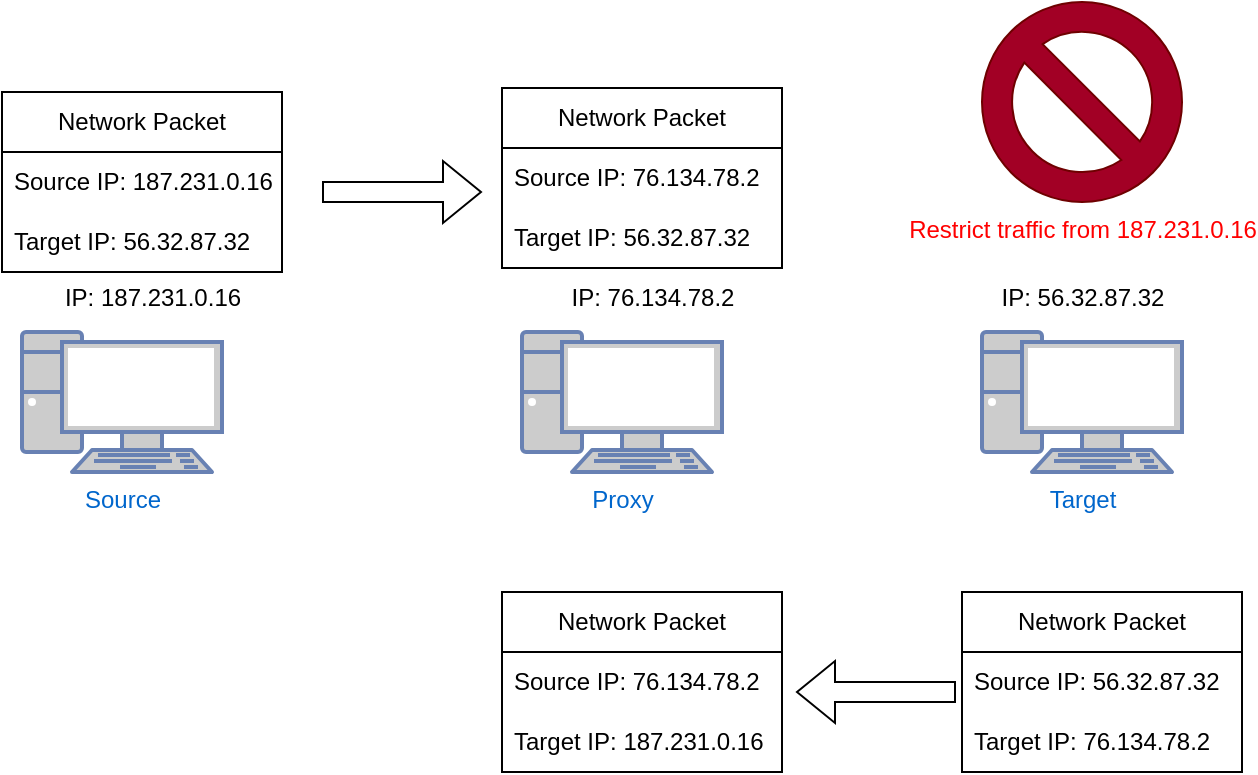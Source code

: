 <mxfile version="21.3.8" type="github">
  <diagram name="Page-1" id="xNQrs4AN0A6pdfSjdqxx">
    <mxGraphModel dx="954" dy="647" grid="1" gridSize="10" guides="1" tooltips="1" connect="1" arrows="1" fold="1" page="1" pageScale="1" pageWidth="827" pageHeight="1169" math="0" shadow="0">
      <root>
        <mxCell id="0" />
        <mxCell id="1" parent="0" />
        <mxCell id="vSCK53LNAAO1AoW5bPbM-1" value="Source" style="fontColor=#0066CC;verticalAlign=top;verticalLabelPosition=bottom;labelPosition=center;align=center;html=1;outlineConnect=0;fillColor=#CCCCCC;strokeColor=#6881B3;gradientColor=none;gradientDirection=north;strokeWidth=2;shape=mxgraph.networks.pc;" vertex="1" parent="1">
          <mxGeometry x="80" y="650" width="100" height="70" as="geometry" />
        </mxCell>
        <mxCell id="vSCK53LNAAO1AoW5bPbM-2" value="Proxy" style="fontColor=#0066CC;verticalAlign=top;verticalLabelPosition=bottom;labelPosition=center;align=center;html=1;outlineConnect=0;fillColor=#CCCCCC;strokeColor=#6881B3;gradientColor=none;gradientDirection=north;strokeWidth=2;shape=mxgraph.networks.pc;" vertex="1" parent="1">
          <mxGeometry x="330" y="650" width="100" height="70" as="geometry" />
        </mxCell>
        <mxCell id="vSCK53LNAAO1AoW5bPbM-3" value="Target" style="fontColor=#0066CC;verticalAlign=top;verticalLabelPosition=bottom;labelPosition=center;align=center;html=1;outlineConnect=0;fillColor=#CCCCCC;strokeColor=#6881B3;gradientColor=none;gradientDirection=north;strokeWidth=2;shape=mxgraph.networks.pc;" vertex="1" parent="1">
          <mxGeometry x="560" y="650" width="100" height="70" as="geometry" />
        </mxCell>
        <mxCell id="vSCK53LNAAO1AoW5bPbM-6" value="IP: 187.231.0.16" style="text;html=1;align=center;verticalAlign=middle;resizable=0;points=[];autosize=1;strokeColor=none;fillColor=none;" vertex="1" parent="1">
          <mxGeometry x="90" y="618" width="110" height="30" as="geometry" />
        </mxCell>
        <mxCell id="vSCK53LNAAO1AoW5bPbM-7" value="IP: 76.134.78.2" style="text;html=1;align=center;verticalAlign=middle;resizable=0;points=[];autosize=1;strokeColor=none;fillColor=none;" vertex="1" parent="1">
          <mxGeometry x="345" y="618" width="100" height="30" as="geometry" />
        </mxCell>
        <mxCell id="vSCK53LNAAO1AoW5bPbM-8" value="IP: 56.32.87.32" style="text;html=1;align=center;verticalAlign=middle;resizable=0;points=[];autosize=1;strokeColor=none;fillColor=none;" vertex="1" parent="1">
          <mxGeometry x="560" y="618" width="100" height="30" as="geometry" />
        </mxCell>
        <mxCell id="vSCK53LNAAO1AoW5bPbM-9" value="Network Packet" style="swimlane;fontStyle=0;childLayout=stackLayout;horizontal=1;startSize=30;horizontalStack=0;resizeParent=1;resizeParentMax=0;resizeLast=0;collapsible=1;marginBottom=0;whiteSpace=wrap;html=1;" vertex="1" parent="1">
          <mxGeometry x="70" y="530" width="140" height="90" as="geometry" />
        </mxCell>
        <mxCell id="vSCK53LNAAO1AoW5bPbM-10" value="Source IP: 187.231.0.16" style="text;strokeColor=none;fillColor=none;align=left;verticalAlign=middle;spacingLeft=4;spacingRight=4;overflow=hidden;points=[[0,0.5],[1,0.5]];portConstraint=eastwest;rotatable=0;whiteSpace=wrap;html=1;" vertex="1" parent="vSCK53LNAAO1AoW5bPbM-9">
          <mxGeometry y="30" width="140" height="30" as="geometry" />
        </mxCell>
        <mxCell id="vSCK53LNAAO1AoW5bPbM-11" value="Target IP: 56.32.87.32" style="text;strokeColor=none;fillColor=none;align=left;verticalAlign=middle;spacingLeft=4;spacingRight=4;overflow=hidden;points=[[0,0.5],[1,0.5]];portConstraint=eastwest;rotatable=0;whiteSpace=wrap;html=1;" vertex="1" parent="vSCK53LNAAO1AoW5bPbM-9">
          <mxGeometry y="60" width="140" height="30" as="geometry" />
        </mxCell>
        <mxCell id="vSCK53LNAAO1AoW5bPbM-13" value="Network Packet" style="swimlane;fontStyle=0;childLayout=stackLayout;horizontal=1;startSize=30;horizontalStack=0;resizeParent=1;resizeParentMax=0;resizeLast=0;collapsible=1;marginBottom=0;whiteSpace=wrap;html=1;" vertex="1" parent="1">
          <mxGeometry x="320" y="528" width="140" height="90" as="geometry" />
        </mxCell>
        <mxCell id="vSCK53LNAAO1AoW5bPbM-14" value="Source&amp;nbsp;IP: 76.134.78.2" style="text;strokeColor=none;fillColor=none;align=left;verticalAlign=middle;spacingLeft=4;spacingRight=4;overflow=hidden;points=[[0,0.5],[1,0.5]];portConstraint=eastwest;rotatable=0;whiteSpace=wrap;html=1;" vertex="1" parent="vSCK53LNAAO1AoW5bPbM-13">
          <mxGeometry y="30" width="140" height="30" as="geometry" />
        </mxCell>
        <mxCell id="vSCK53LNAAO1AoW5bPbM-15" value="Target IP: 56.32.87.32" style="text;strokeColor=none;fillColor=none;align=left;verticalAlign=middle;spacingLeft=4;spacingRight=4;overflow=hidden;points=[[0,0.5],[1,0.5]];portConstraint=eastwest;rotatable=0;whiteSpace=wrap;html=1;" vertex="1" parent="vSCK53LNAAO1AoW5bPbM-13">
          <mxGeometry y="60" width="140" height="30" as="geometry" />
        </mxCell>
        <mxCell id="vSCK53LNAAO1AoW5bPbM-19" value="Network Packet" style="swimlane;fontStyle=0;childLayout=stackLayout;horizontal=1;startSize=30;horizontalStack=0;resizeParent=1;resizeParentMax=0;resizeLast=0;collapsible=1;marginBottom=0;whiteSpace=wrap;html=1;" vertex="1" parent="1">
          <mxGeometry x="550" y="780" width="140" height="90" as="geometry" />
        </mxCell>
        <mxCell id="vSCK53LNAAO1AoW5bPbM-20" value="Source&amp;nbsp;IP:&amp;nbsp;56.32.87.32" style="text;strokeColor=none;fillColor=none;align=left;verticalAlign=middle;spacingLeft=4;spacingRight=4;overflow=hidden;points=[[0,0.5],[1,0.5]];portConstraint=eastwest;rotatable=0;whiteSpace=wrap;html=1;" vertex="1" parent="vSCK53LNAAO1AoW5bPbM-19">
          <mxGeometry y="30" width="140" height="30" as="geometry" />
        </mxCell>
        <mxCell id="vSCK53LNAAO1AoW5bPbM-21" value="Target IP: 76.134.78.2" style="text;strokeColor=none;fillColor=none;align=left;verticalAlign=middle;spacingLeft=4;spacingRight=4;overflow=hidden;points=[[0,0.5],[1,0.5]];portConstraint=eastwest;rotatable=0;whiteSpace=wrap;html=1;" vertex="1" parent="vSCK53LNAAO1AoW5bPbM-19">
          <mxGeometry y="60" width="140" height="30" as="geometry" />
        </mxCell>
        <mxCell id="vSCK53LNAAO1AoW5bPbM-22" value="Network Packet" style="swimlane;fontStyle=0;childLayout=stackLayout;horizontal=1;startSize=30;horizontalStack=0;resizeParent=1;resizeParentMax=0;resizeLast=0;collapsible=1;marginBottom=0;whiteSpace=wrap;html=1;" vertex="1" parent="1">
          <mxGeometry x="320" y="780" width="140" height="90" as="geometry" />
        </mxCell>
        <mxCell id="vSCK53LNAAO1AoW5bPbM-23" value="Source&amp;nbsp;IP:&amp;nbsp;76.134.78.2" style="text;strokeColor=none;fillColor=none;align=left;verticalAlign=middle;spacingLeft=4;spacingRight=4;overflow=hidden;points=[[0,0.5],[1,0.5]];portConstraint=eastwest;rotatable=0;whiteSpace=wrap;html=1;" vertex="1" parent="vSCK53LNAAO1AoW5bPbM-22">
          <mxGeometry y="30" width="140" height="30" as="geometry" />
        </mxCell>
        <mxCell id="vSCK53LNAAO1AoW5bPbM-24" value="Target IP:&amp;nbsp;187.231.0.16" style="text;strokeColor=none;fillColor=none;align=left;verticalAlign=middle;spacingLeft=4;spacingRight=4;overflow=hidden;points=[[0,0.5],[1,0.5]];portConstraint=eastwest;rotatable=0;whiteSpace=wrap;html=1;" vertex="1" parent="vSCK53LNAAO1AoW5bPbM-22">
          <mxGeometry y="60" width="140" height="30" as="geometry" />
        </mxCell>
        <mxCell id="vSCK53LNAAO1AoW5bPbM-26" value="" style="shape=flexArrow;endArrow=classic;html=1;rounded=0;" edge="1" parent="1">
          <mxGeometry width="50" height="50" relative="1" as="geometry">
            <mxPoint x="230" y="580" as="sourcePoint" />
            <mxPoint x="310" y="580" as="targetPoint" />
          </mxGeometry>
        </mxCell>
        <mxCell id="vSCK53LNAAO1AoW5bPbM-27" value="" style="shape=flexArrow;endArrow=classic;html=1;rounded=0;" edge="1" parent="1">
          <mxGeometry width="50" height="50" relative="1" as="geometry">
            <mxPoint x="547" y="830" as="sourcePoint" />
            <mxPoint x="467" y="830" as="targetPoint" />
          </mxGeometry>
        </mxCell>
        <mxCell id="vSCK53LNAAO1AoW5bPbM-29" value="&lt;font color=&quot;#ff0000&quot;&gt;Restrict traffic from 187.231.0.16&lt;/font&gt;" style="verticalLabelPosition=bottom;verticalAlign=top;html=1;shape=mxgraph.basic.no_symbol;fillColor=#a20025;fontColor=#ffffff;strokeColor=#6F0000;" vertex="1" parent="1">
          <mxGeometry x="560" y="485" width="100" height="100" as="geometry" />
        </mxCell>
      </root>
    </mxGraphModel>
  </diagram>
</mxfile>
